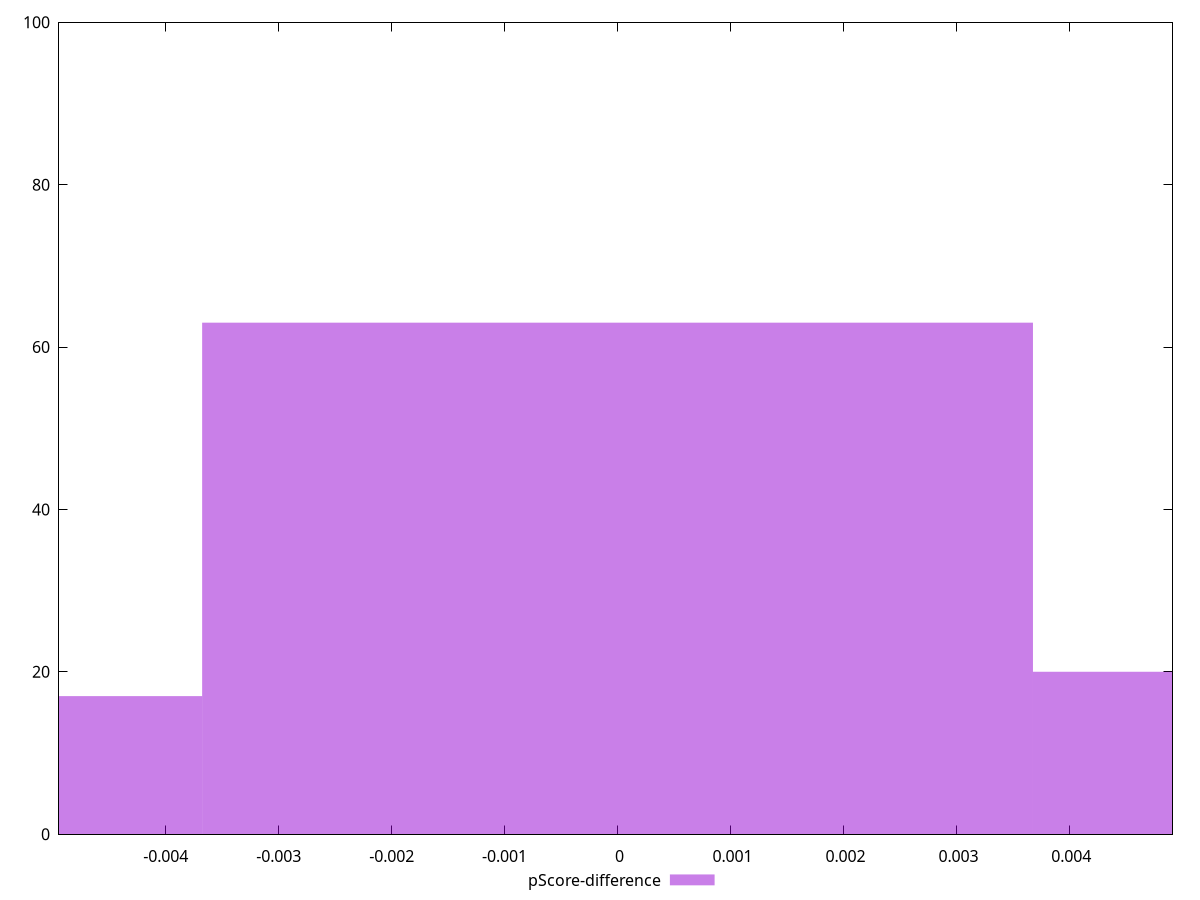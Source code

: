 reset

$pScoreDifference <<EOF
0 63
0.007355395278108287 20
-0.007355395278108287 17
EOF

set key outside below
set boxwidth 0.007355395278108287
set xrange [-0.004944961039150764:0.004912964541741505]
set yrange [0:100]
set trange [0:100]
set style fill transparent solid 0.5 noborder
set terminal svg size 640, 490 enhanced background rgb 'white'
set output "report_00025_2021-02-22T21:38:55.199Z/interactive/samples/pages+cached+noadtech/pScore-difference/histogram.svg"

plot $pScoreDifference title "pScore-difference" with boxes

reset
